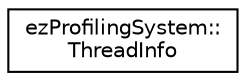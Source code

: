 digraph "Graphical Class Hierarchy"
{
 // LATEX_PDF_SIZE
  edge [fontname="Helvetica",fontsize="10",labelfontname="Helvetica",labelfontsize="10"];
  node [fontname="Helvetica",fontsize="10",shape=record];
  rankdir="LR";
  Node0 [label="ezProfilingSystem::\lThreadInfo",height=0.2,width=0.4,color="black", fillcolor="white", style="filled",URL="$d1/d1c/structez_profiling_system_1_1_thread_info.htm",tooltip=" "];
}
